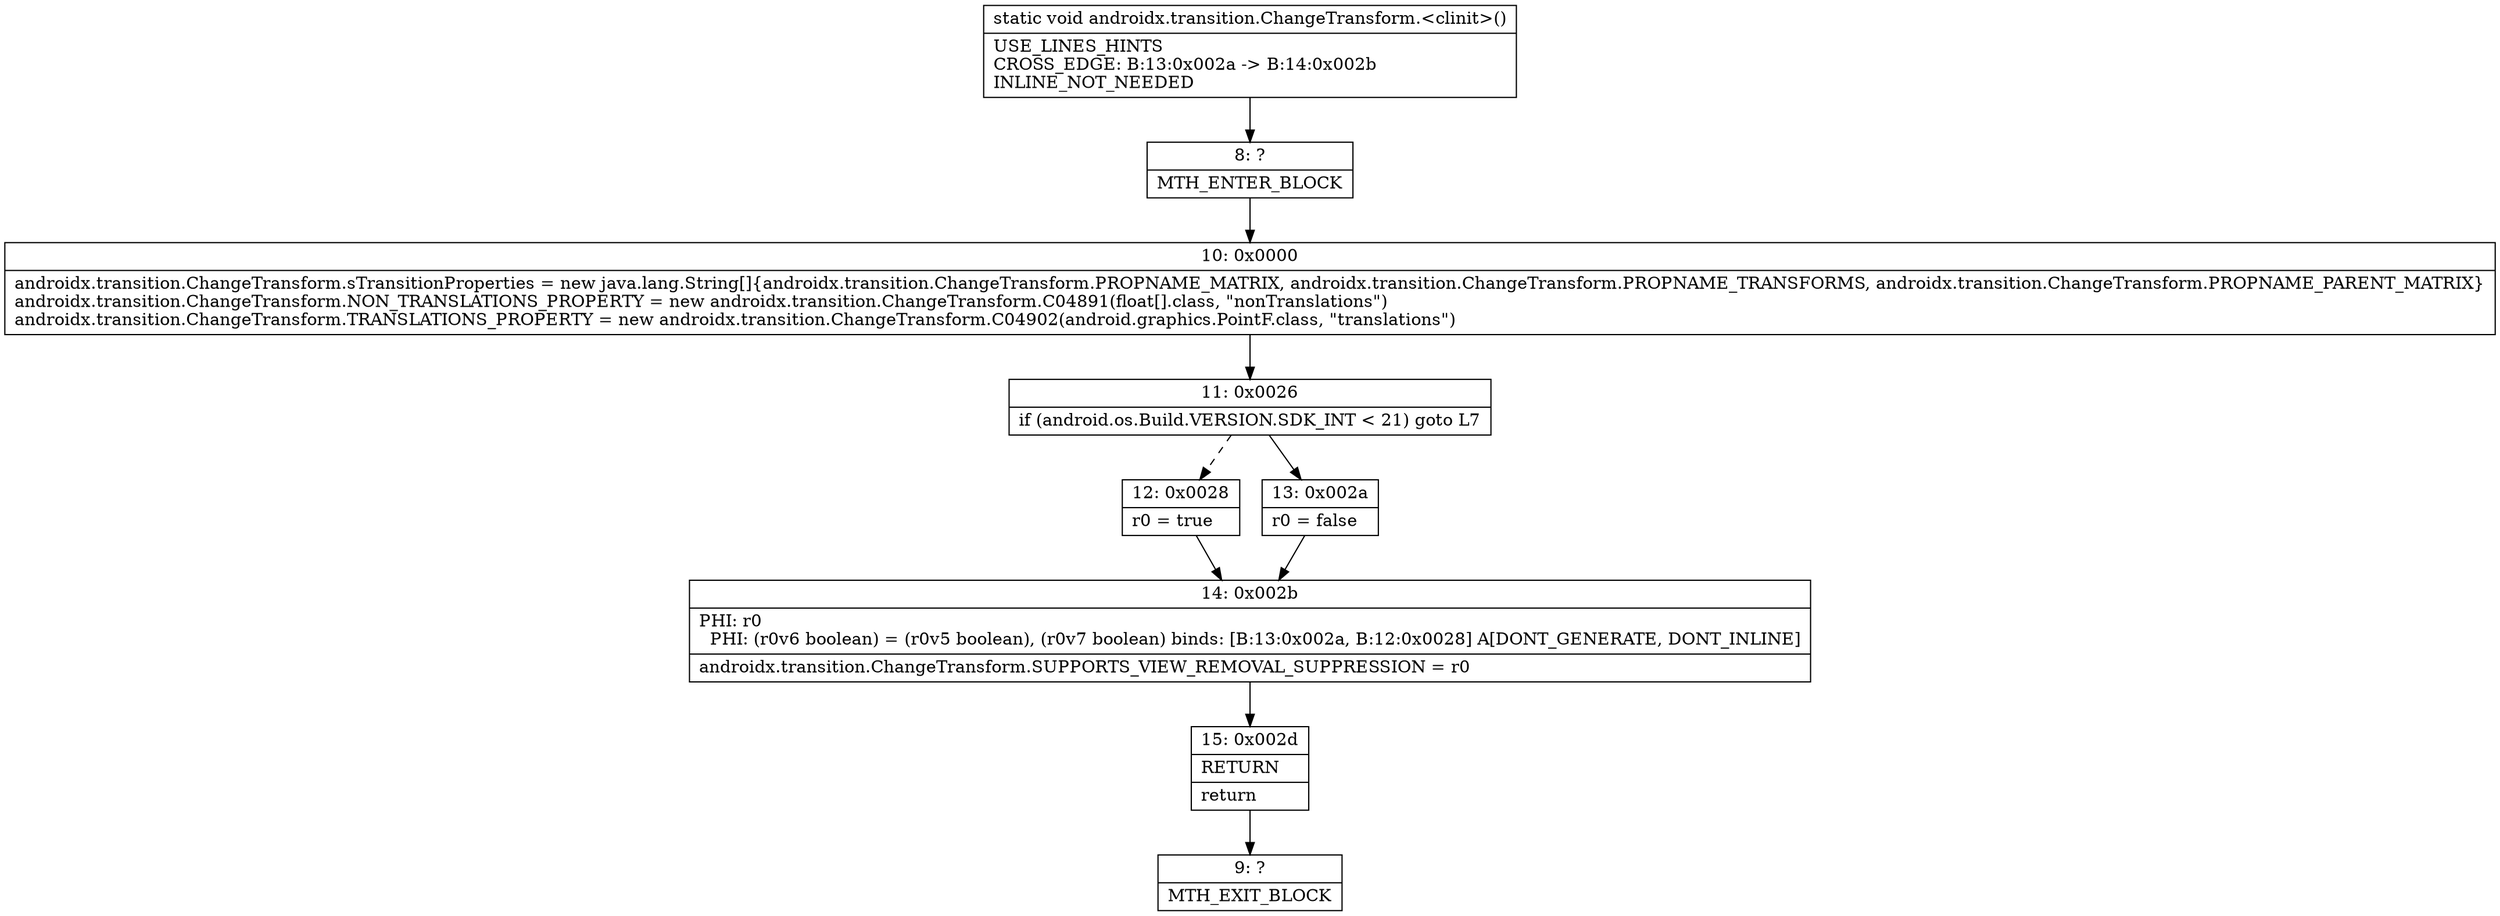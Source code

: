 digraph "CFG forandroidx.transition.ChangeTransform.\<clinit\>()V" {
Node_8 [shape=record,label="{8\:\ ?|MTH_ENTER_BLOCK\l}"];
Node_10 [shape=record,label="{10\:\ 0x0000|androidx.transition.ChangeTransform.sTransitionProperties = new java.lang.String[]\{androidx.transition.ChangeTransform.PROPNAME_MATRIX, androidx.transition.ChangeTransform.PROPNAME_TRANSFORMS, androidx.transition.ChangeTransform.PROPNAME_PARENT_MATRIX\}\landroidx.transition.ChangeTransform.NON_TRANSLATIONS_PROPERTY = new androidx.transition.ChangeTransform.C04891(float[].class, \"nonTranslations\")\landroidx.transition.ChangeTransform.TRANSLATIONS_PROPERTY = new androidx.transition.ChangeTransform.C04902(android.graphics.PointF.class, \"translations\")\l}"];
Node_11 [shape=record,label="{11\:\ 0x0026|if (android.os.Build.VERSION.SDK_INT \< 21) goto L7\l}"];
Node_12 [shape=record,label="{12\:\ 0x0028|r0 = true\l}"];
Node_14 [shape=record,label="{14\:\ 0x002b|PHI: r0 \l  PHI: (r0v6 boolean) = (r0v5 boolean), (r0v7 boolean) binds: [B:13:0x002a, B:12:0x0028] A[DONT_GENERATE, DONT_INLINE]\l|androidx.transition.ChangeTransform.SUPPORTS_VIEW_REMOVAL_SUPPRESSION = r0\l}"];
Node_15 [shape=record,label="{15\:\ 0x002d|RETURN\l|return\l}"];
Node_9 [shape=record,label="{9\:\ ?|MTH_EXIT_BLOCK\l}"];
Node_13 [shape=record,label="{13\:\ 0x002a|r0 = false\l}"];
MethodNode[shape=record,label="{static void androidx.transition.ChangeTransform.\<clinit\>()  | USE_LINES_HINTS\lCROSS_EDGE: B:13:0x002a \-\> B:14:0x002b\lINLINE_NOT_NEEDED\l}"];
MethodNode -> Node_8;Node_8 -> Node_10;
Node_10 -> Node_11;
Node_11 -> Node_12[style=dashed];
Node_11 -> Node_13;
Node_12 -> Node_14;
Node_14 -> Node_15;
Node_15 -> Node_9;
Node_13 -> Node_14;
}

